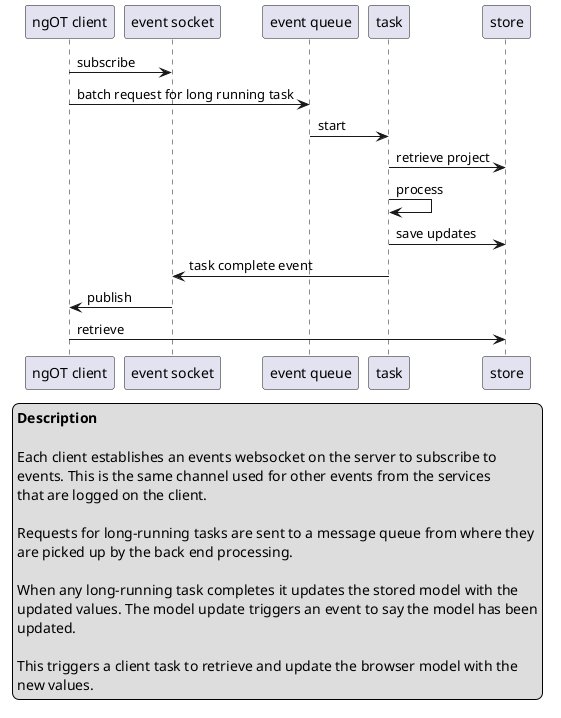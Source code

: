 @startuml test

legend
    **Description**

    Each client establishes an events websocket on the server to subscribe to
    events. This is the same channel used for other events from the services
    that are logged on the client.

    Requests for long-running tasks are sent to a message queue from where they
    are picked up by the back end processing.

    When any long-running task completes it updates the stored model with the
    updated values. The model update triggers an event to say the model has been
    updated.

    This triggers a client task to retrieve and update the browser model with the
    new values.
end legend

participant "ngOT client" as client
participant "event socket" as socket
participant "event queue" as queue
client -> socket : subscribe
client -> queue : batch request for long running task
queue -> task : start
task -> store : retrieve project
task -> task : process
task -> store : save updates
task -> socket : task complete event
socket -> client : publish
client -> store : retrieve
@enduml